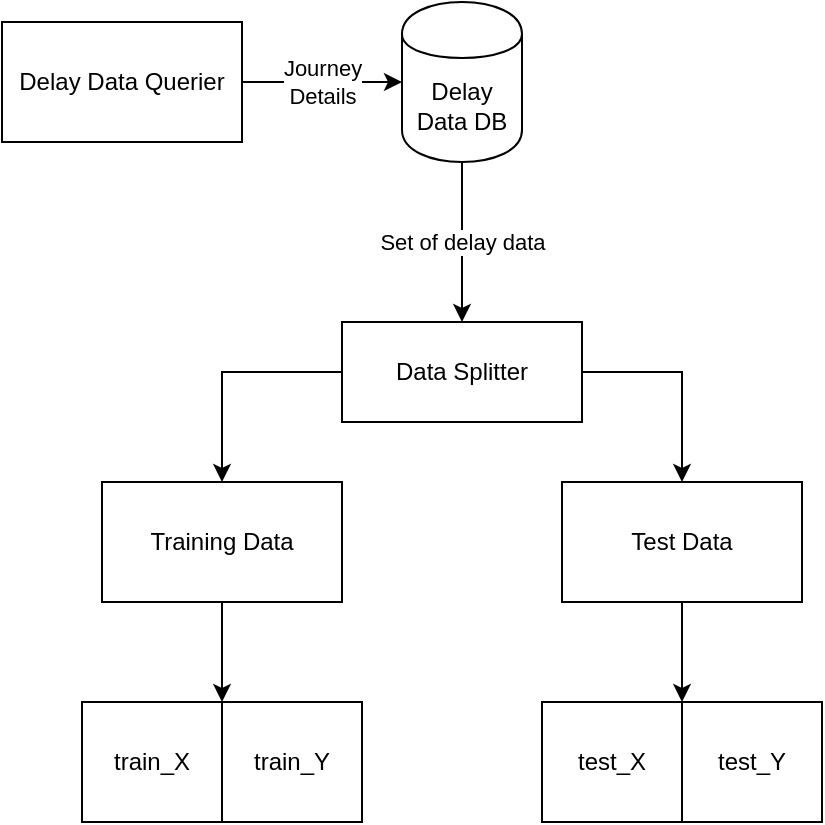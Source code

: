 <mxfile version="12.4.9" type="device"><diagram id="kuxQvzg4HsvUcIyD1jiE" name="Page-1"><mxGraphModel dx="1331" dy="922" grid="1" gridSize="10" guides="1" tooltips="1" connect="1" arrows="1" fold="1" page="1" pageScale="1" pageWidth="827" pageHeight="1169" math="0" shadow="0"><root><mxCell id="0"/><mxCell id="1" parent="0"/><mxCell id="Z0Ah6fYLvZuhjGGlTfpa-1" value="Delay Data Querier" style="rounded=0;whiteSpace=wrap;html=1;" parent="1" vertex="1"><mxGeometry x="180" y="410" width="120" height="60" as="geometry"/></mxCell><mxCell id="Z0Ah6fYLvZuhjGGlTfpa-2" value="Delay Data DB" style="shape=cylinder;whiteSpace=wrap;html=1;boundedLbl=1;backgroundOutline=1;" parent="1" vertex="1"><mxGeometry x="380" y="400" width="60" height="80" as="geometry"/></mxCell><mxCell id="Z0Ah6fYLvZuhjGGlTfpa-13" style="edgeStyle=orthogonalEdgeStyle;rounded=0;orthogonalLoop=1;jettySize=auto;html=1;exitX=1;exitY=0.5;exitDx=0;exitDy=0;entryX=0.5;entryY=0;entryDx=0;entryDy=0;" parent="1" source="Z0Ah6fYLvZuhjGGlTfpa-6" target="Z0Ah6fYLvZuhjGGlTfpa-11" edge="1"><mxGeometry relative="1" as="geometry"><mxPoint x="550" y="585" as="targetPoint"/></mxGeometry></mxCell><mxCell id="Z0Ah6fYLvZuhjGGlTfpa-14" style="edgeStyle=orthogonalEdgeStyle;rounded=0;orthogonalLoop=1;jettySize=auto;html=1;exitX=0;exitY=0.5;exitDx=0;exitDy=0;entryX=0.5;entryY=0;entryDx=0;entryDy=0;" parent="1" source="Z0Ah6fYLvZuhjGGlTfpa-6" target="Z0Ah6fYLvZuhjGGlTfpa-10" edge="1"><mxGeometry relative="1" as="geometry"><mxPoint x="270" y="585" as="targetPoint"/></mxGeometry></mxCell><mxCell id="Z0Ah6fYLvZuhjGGlTfpa-6" value="Data Splitter" style="rounded=0;whiteSpace=wrap;html=1;" parent="1" vertex="1"><mxGeometry x="350" y="560" width="120" height="50" as="geometry"/></mxCell><mxCell id="Z0Ah6fYLvZuhjGGlTfpa-8" value="Set of delay data" style="endArrow=classic;html=1;exitX=0.5;exitY=1;exitDx=0;exitDy=0;entryX=0.5;entryY=0;entryDx=0;entryDy=0;" parent="1" source="Z0Ah6fYLvZuhjGGlTfpa-2" target="Z0Ah6fYLvZuhjGGlTfpa-6" edge="1"><mxGeometry width="50" height="50" relative="1" as="geometry"><mxPoint x="250" y="590" as="sourcePoint"/><mxPoint x="300" y="540" as="targetPoint"/></mxGeometry></mxCell><mxCell id="Z0Ah6fYLvZuhjGGlTfpa-9" value="Journey&lt;br&gt;Details" style="endArrow=classic;html=1;exitX=1;exitY=0.5;exitDx=0;exitDy=0;entryX=0;entryY=0.5;entryDx=0;entryDy=0;" parent="1" source="Z0Ah6fYLvZuhjGGlTfpa-1" target="Z0Ah6fYLvZuhjGGlTfpa-2" edge="1"><mxGeometry width="50" height="50" relative="1" as="geometry"><mxPoint x="230" y="620" as="sourcePoint"/><mxPoint x="280" y="570" as="targetPoint"/></mxGeometry></mxCell><mxCell id="Z0Ah6fYLvZuhjGGlTfpa-10" value="Training Data" style="rounded=0;whiteSpace=wrap;html=1;" parent="1" vertex="1"><mxGeometry x="230" y="640" width="120" height="60" as="geometry"/></mxCell><mxCell id="Z0Ah6fYLvZuhjGGlTfpa-11" value="Test Data" style="rounded=0;whiteSpace=wrap;html=1;" parent="1" vertex="1"><mxGeometry x="460" y="640" width="120" height="60" as="geometry"/></mxCell><mxCell id="Z0Ah6fYLvZuhjGGlTfpa-15" value="train_X" style="rounded=0;whiteSpace=wrap;html=1;" parent="1" vertex="1"><mxGeometry x="220" y="750" width="70" height="60" as="geometry"/></mxCell><mxCell id="Z0Ah6fYLvZuhjGGlTfpa-16" value="train_Y" style="rounded=0;whiteSpace=wrap;html=1;" parent="1" vertex="1"><mxGeometry x="290" y="750" width="70" height="60" as="geometry"/></mxCell><mxCell id="Z0Ah6fYLvZuhjGGlTfpa-17" value="test_X" style="rounded=0;whiteSpace=wrap;html=1;" parent="1" vertex="1"><mxGeometry x="450" y="750" width="70" height="60" as="geometry"/></mxCell><mxCell id="Z0Ah6fYLvZuhjGGlTfpa-18" value="test_Y" style="rounded=0;whiteSpace=wrap;html=1;" parent="1" vertex="1"><mxGeometry x="520" y="750" width="70" height="60" as="geometry"/></mxCell><mxCell id="Z0Ah6fYLvZuhjGGlTfpa-19" value="" style="endArrow=classic;html=1;exitX=0.5;exitY=1;exitDx=0;exitDy=0;entryX=1;entryY=0;entryDx=0;entryDy=0;" parent="1" source="Z0Ah6fYLvZuhjGGlTfpa-10" target="Z0Ah6fYLvZuhjGGlTfpa-15" edge="1"><mxGeometry width="50" height="50" relative="1" as="geometry"><mxPoint x="140" y="740" as="sourcePoint"/><mxPoint x="190" y="690" as="targetPoint"/></mxGeometry></mxCell><mxCell id="Z0Ah6fYLvZuhjGGlTfpa-20" value="" style="endArrow=classic;html=1;exitX=0.5;exitY=1;exitDx=0;exitDy=0;entryX=0;entryY=0;entryDx=0;entryDy=0;" parent="1" source="Z0Ah6fYLvZuhjGGlTfpa-11" target="Z0Ah6fYLvZuhjGGlTfpa-18" edge="1"><mxGeometry width="50" height="50" relative="1" as="geometry"><mxPoint x="670" y="750" as="sourcePoint"/><mxPoint x="720" y="700" as="targetPoint"/></mxGeometry></mxCell></root></mxGraphModel></diagram></mxfile>